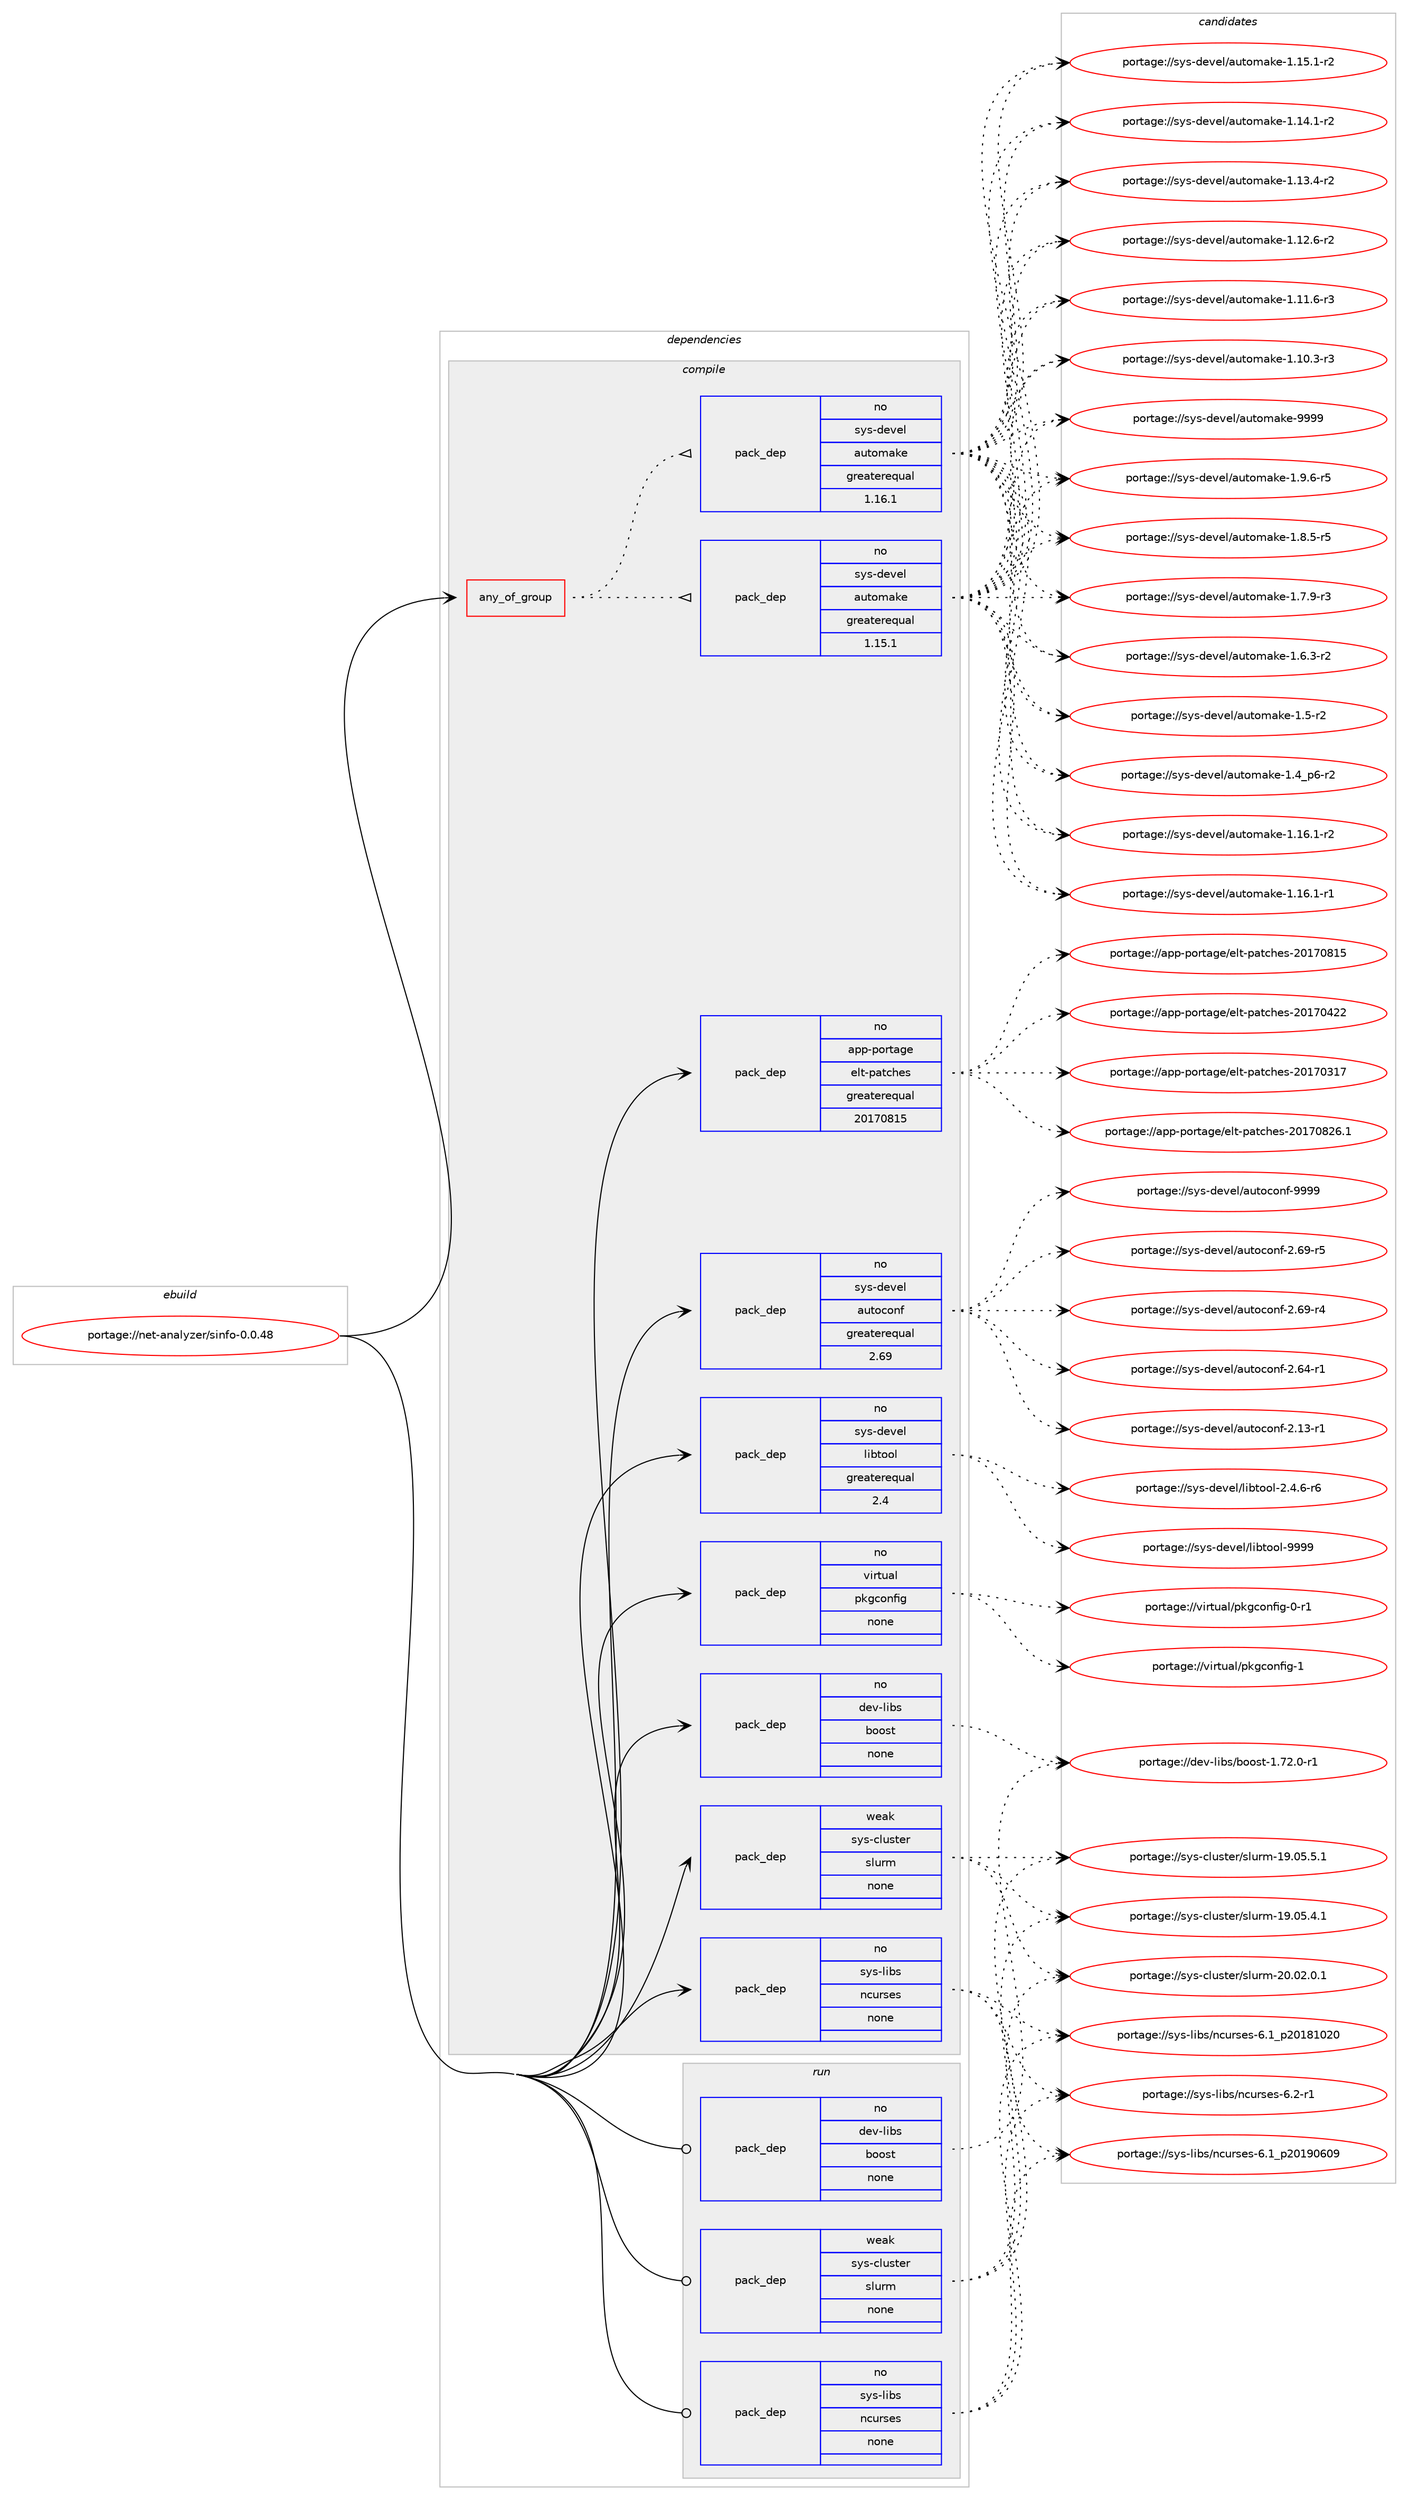 digraph prolog {

# *************
# Graph options
# *************

newrank=true;
concentrate=true;
compound=true;
graph [rankdir=LR,fontname=Helvetica,fontsize=10,ranksep=1.5];#, ranksep=2.5, nodesep=0.2];
edge  [arrowhead=vee];
node  [fontname=Helvetica,fontsize=10];

# **********
# The ebuild
# **********

subgraph cluster_leftcol {
color=gray;
rank=same;
label=<<i>ebuild</i>>;
id [label="portage://net-analyzer/sinfo-0.0.48", color=red, width=4, href="../net-analyzer/sinfo-0.0.48.svg"];
}

# ****************
# The dependencies
# ****************

subgraph cluster_midcol {
color=gray;
label=<<i>dependencies</i>>;
subgraph cluster_compile {
fillcolor="#eeeeee";
style=filled;
label=<<i>compile</i>>;
subgraph any1253 {
dependency64727 [label=<<TABLE BORDER="0" CELLBORDER="1" CELLSPACING="0" CELLPADDING="4"><TR><TD CELLPADDING="10">any_of_group</TD></TR></TABLE>>, shape=none, color=red];subgraph pack50319 {
dependency64728 [label=<<TABLE BORDER="0" CELLBORDER="1" CELLSPACING="0" CELLPADDING="4" WIDTH="220"><TR><TD ROWSPAN="6" CELLPADDING="30">pack_dep</TD></TR><TR><TD WIDTH="110">no</TD></TR><TR><TD>sys-devel</TD></TR><TR><TD>automake</TD></TR><TR><TD>greaterequal</TD></TR><TR><TD>1.16.1</TD></TR></TABLE>>, shape=none, color=blue];
}
dependency64727:e -> dependency64728:w [weight=20,style="dotted",arrowhead="oinv"];
subgraph pack50320 {
dependency64729 [label=<<TABLE BORDER="0" CELLBORDER="1" CELLSPACING="0" CELLPADDING="4" WIDTH="220"><TR><TD ROWSPAN="6" CELLPADDING="30">pack_dep</TD></TR><TR><TD WIDTH="110">no</TD></TR><TR><TD>sys-devel</TD></TR><TR><TD>automake</TD></TR><TR><TD>greaterequal</TD></TR><TR><TD>1.15.1</TD></TR></TABLE>>, shape=none, color=blue];
}
dependency64727:e -> dependency64729:w [weight=20,style="dotted",arrowhead="oinv"];
}
id:e -> dependency64727:w [weight=20,style="solid",arrowhead="vee"];
subgraph pack50321 {
dependency64730 [label=<<TABLE BORDER="0" CELLBORDER="1" CELLSPACING="0" CELLPADDING="4" WIDTH="220"><TR><TD ROWSPAN="6" CELLPADDING="30">pack_dep</TD></TR><TR><TD WIDTH="110">no</TD></TR><TR><TD>app-portage</TD></TR><TR><TD>elt-patches</TD></TR><TR><TD>greaterequal</TD></TR><TR><TD>20170815</TD></TR></TABLE>>, shape=none, color=blue];
}
id:e -> dependency64730:w [weight=20,style="solid",arrowhead="vee"];
subgraph pack50322 {
dependency64731 [label=<<TABLE BORDER="0" CELLBORDER="1" CELLSPACING="0" CELLPADDING="4" WIDTH="220"><TR><TD ROWSPAN="6" CELLPADDING="30">pack_dep</TD></TR><TR><TD WIDTH="110">no</TD></TR><TR><TD>dev-libs</TD></TR><TR><TD>boost</TD></TR><TR><TD>none</TD></TR><TR><TD></TD></TR></TABLE>>, shape=none, color=blue];
}
id:e -> dependency64731:w [weight=20,style="solid",arrowhead="vee"];
subgraph pack50323 {
dependency64732 [label=<<TABLE BORDER="0" CELLBORDER="1" CELLSPACING="0" CELLPADDING="4" WIDTH="220"><TR><TD ROWSPAN="6" CELLPADDING="30">pack_dep</TD></TR><TR><TD WIDTH="110">no</TD></TR><TR><TD>sys-devel</TD></TR><TR><TD>autoconf</TD></TR><TR><TD>greaterequal</TD></TR><TR><TD>2.69</TD></TR></TABLE>>, shape=none, color=blue];
}
id:e -> dependency64732:w [weight=20,style="solid",arrowhead="vee"];
subgraph pack50324 {
dependency64733 [label=<<TABLE BORDER="0" CELLBORDER="1" CELLSPACING="0" CELLPADDING="4" WIDTH="220"><TR><TD ROWSPAN="6" CELLPADDING="30">pack_dep</TD></TR><TR><TD WIDTH="110">no</TD></TR><TR><TD>sys-devel</TD></TR><TR><TD>libtool</TD></TR><TR><TD>greaterequal</TD></TR><TR><TD>2.4</TD></TR></TABLE>>, shape=none, color=blue];
}
id:e -> dependency64733:w [weight=20,style="solid",arrowhead="vee"];
subgraph pack50325 {
dependency64734 [label=<<TABLE BORDER="0" CELLBORDER="1" CELLSPACING="0" CELLPADDING="4" WIDTH="220"><TR><TD ROWSPAN="6" CELLPADDING="30">pack_dep</TD></TR><TR><TD WIDTH="110">no</TD></TR><TR><TD>sys-libs</TD></TR><TR><TD>ncurses</TD></TR><TR><TD>none</TD></TR><TR><TD></TD></TR></TABLE>>, shape=none, color=blue];
}
id:e -> dependency64734:w [weight=20,style="solid",arrowhead="vee"];
subgraph pack50326 {
dependency64735 [label=<<TABLE BORDER="0" CELLBORDER="1" CELLSPACING="0" CELLPADDING="4" WIDTH="220"><TR><TD ROWSPAN="6" CELLPADDING="30">pack_dep</TD></TR><TR><TD WIDTH="110">no</TD></TR><TR><TD>virtual</TD></TR><TR><TD>pkgconfig</TD></TR><TR><TD>none</TD></TR><TR><TD></TD></TR></TABLE>>, shape=none, color=blue];
}
id:e -> dependency64735:w [weight=20,style="solid",arrowhead="vee"];
subgraph pack50327 {
dependency64736 [label=<<TABLE BORDER="0" CELLBORDER="1" CELLSPACING="0" CELLPADDING="4" WIDTH="220"><TR><TD ROWSPAN="6" CELLPADDING="30">pack_dep</TD></TR><TR><TD WIDTH="110">weak</TD></TR><TR><TD>sys-cluster</TD></TR><TR><TD>slurm</TD></TR><TR><TD>none</TD></TR><TR><TD></TD></TR></TABLE>>, shape=none, color=blue];
}
id:e -> dependency64736:w [weight=20,style="solid",arrowhead="vee"];
}
subgraph cluster_compileandrun {
fillcolor="#eeeeee";
style=filled;
label=<<i>compile and run</i>>;
}
subgraph cluster_run {
fillcolor="#eeeeee";
style=filled;
label=<<i>run</i>>;
subgraph pack50328 {
dependency64737 [label=<<TABLE BORDER="0" CELLBORDER="1" CELLSPACING="0" CELLPADDING="4" WIDTH="220"><TR><TD ROWSPAN="6" CELLPADDING="30">pack_dep</TD></TR><TR><TD WIDTH="110">no</TD></TR><TR><TD>dev-libs</TD></TR><TR><TD>boost</TD></TR><TR><TD>none</TD></TR><TR><TD></TD></TR></TABLE>>, shape=none, color=blue];
}
id:e -> dependency64737:w [weight=20,style="solid",arrowhead="odot"];
subgraph pack50329 {
dependency64738 [label=<<TABLE BORDER="0" CELLBORDER="1" CELLSPACING="0" CELLPADDING="4" WIDTH="220"><TR><TD ROWSPAN="6" CELLPADDING="30">pack_dep</TD></TR><TR><TD WIDTH="110">no</TD></TR><TR><TD>sys-libs</TD></TR><TR><TD>ncurses</TD></TR><TR><TD>none</TD></TR><TR><TD></TD></TR></TABLE>>, shape=none, color=blue];
}
id:e -> dependency64738:w [weight=20,style="solid",arrowhead="odot"];
subgraph pack50330 {
dependency64739 [label=<<TABLE BORDER="0" CELLBORDER="1" CELLSPACING="0" CELLPADDING="4" WIDTH="220"><TR><TD ROWSPAN="6" CELLPADDING="30">pack_dep</TD></TR><TR><TD WIDTH="110">weak</TD></TR><TR><TD>sys-cluster</TD></TR><TR><TD>slurm</TD></TR><TR><TD>none</TD></TR><TR><TD></TD></TR></TABLE>>, shape=none, color=blue];
}
id:e -> dependency64739:w [weight=20,style="solid",arrowhead="odot"];
}
}

# **************
# The candidates
# **************

subgraph cluster_choices {
rank=same;
color=gray;
label=<<i>candidates</i>>;

subgraph choice50319 {
color=black;
nodesep=1;
choice115121115451001011181011084797117116111109971071014557575757 [label="portage://sys-devel/automake-9999", color=red, width=4,href="../sys-devel/automake-9999.svg"];
choice115121115451001011181011084797117116111109971071014549465746544511453 [label="portage://sys-devel/automake-1.9.6-r5", color=red, width=4,href="../sys-devel/automake-1.9.6-r5.svg"];
choice115121115451001011181011084797117116111109971071014549465646534511453 [label="portage://sys-devel/automake-1.8.5-r5", color=red, width=4,href="../sys-devel/automake-1.8.5-r5.svg"];
choice115121115451001011181011084797117116111109971071014549465546574511451 [label="portage://sys-devel/automake-1.7.9-r3", color=red, width=4,href="../sys-devel/automake-1.7.9-r3.svg"];
choice115121115451001011181011084797117116111109971071014549465446514511450 [label="portage://sys-devel/automake-1.6.3-r2", color=red, width=4,href="../sys-devel/automake-1.6.3-r2.svg"];
choice11512111545100101118101108479711711611110997107101454946534511450 [label="portage://sys-devel/automake-1.5-r2", color=red, width=4,href="../sys-devel/automake-1.5-r2.svg"];
choice115121115451001011181011084797117116111109971071014549465295112544511450 [label="portage://sys-devel/automake-1.4_p6-r2", color=red, width=4,href="../sys-devel/automake-1.4_p6-r2.svg"];
choice11512111545100101118101108479711711611110997107101454946495446494511450 [label="portage://sys-devel/automake-1.16.1-r2", color=red, width=4,href="../sys-devel/automake-1.16.1-r2.svg"];
choice11512111545100101118101108479711711611110997107101454946495446494511449 [label="portage://sys-devel/automake-1.16.1-r1", color=red, width=4,href="../sys-devel/automake-1.16.1-r1.svg"];
choice11512111545100101118101108479711711611110997107101454946495346494511450 [label="portage://sys-devel/automake-1.15.1-r2", color=red, width=4,href="../sys-devel/automake-1.15.1-r2.svg"];
choice11512111545100101118101108479711711611110997107101454946495246494511450 [label="portage://sys-devel/automake-1.14.1-r2", color=red, width=4,href="../sys-devel/automake-1.14.1-r2.svg"];
choice11512111545100101118101108479711711611110997107101454946495146524511450 [label="portage://sys-devel/automake-1.13.4-r2", color=red, width=4,href="../sys-devel/automake-1.13.4-r2.svg"];
choice11512111545100101118101108479711711611110997107101454946495046544511450 [label="portage://sys-devel/automake-1.12.6-r2", color=red, width=4,href="../sys-devel/automake-1.12.6-r2.svg"];
choice11512111545100101118101108479711711611110997107101454946494946544511451 [label="portage://sys-devel/automake-1.11.6-r3", color=red, width=4,href="../sys-devel/automake-1.11.6-r3.svg"];
choice11512111545100101118101108479711711611110997107101454946494846514511451 [label="portage://sys-devel/automake-1.10.3-r3", color=red, width=4,href="../sys-devel/automake-1.10.3-r3.svg"];
dependency64728:e -> choice115121115451001011181011084797117116111109971071014557575757:w [style=dotted,weight="100"];
dependency64728:e -> choice115121115451001011181011084797117116111109971071014549465746544511453:w [style=dotted,weight="100"];
dependency64728:e -> choice115121115451001011181011084797117116111109971071014549465646534511453:w [style=dotted,weight="100"];
dependency64728:e -> choice115121115451001011181011084797117116111109971071014549465546574511451:w [style=dotted,weight="100"];
dependency64728:e -> choice115121115451001011181011084797117116111109971071014549465446514511450:w [style=dotted,weight="100"];
dependency64728:e -> choice11512111545100101118101108479711711611110997107101454946534511450:w [style=dotted,weight="100"];
dependency64728:e -> choice115121115451001011181011084797117116111109971071014549465295112544511450:w [style=dotted,weight="100"];
dependency64728:e -> choice11512111545100101118101108479711711611110997107101454946495446494511450:w [style=dotted,weight="100"];
dependency64728:e -> choice11512111545100101118101108479711711611110997107101454946495446494511449:w [style=dotted,weight="100"];
dependency64728:e -> choice11512111545100101118101108479711711611110997107101454946495346494511450:w [style=dotted,weight="100"];
dependency64728:e -> choice11512111545100101118101108479711711611110997107101454946495246494511450:w [style=dotted,weight="100"];
dependency64728:e -> choice11512111545100101118101108479711711611110997107101454946495146524511450:w [style=dotted,weight="100"];
dependency64728:e -> choice11512111545100101118101108479711711611110997107101454946495046544511450:w [style=dotted,weight="100"];
dependency64728:e -> choice11512111545100101118101108479711711611110997107101454946494946544511451:w [style=dotted,weight="100"];
dependency64728:e -> choice11512111545100101118101108479711711611110997107101454946494846514511451:w [style=dotted,weight="100"];
}
subgraph choice50320 {
color=black;
nodesep=1;
choice115121115451001011181011084797117116111109971071014557575757 [label="portage://sys-devel/automake-9999", color=red, width=4,href="../sys-devel/automake-9999.svg"];
choice115121115451001011181011084797117116111109971071014549465746544511453 [label="portage://sys-devel/automake-1.9.6-r5", color=red, width=4,href="../sys-devel/automake-1.9.6-r5.svg"];
choice115121115451001011181011084797117116111109971071014549465646534511453 [label="portage://sys-devel/automake-1.8.5-r5", color=red, width=4,href="../sys-devel/automake-1.8.5-r5.svg"];
choice115121115451001011181011084797117116111109971071014549465546574511451 [label="portage://sys-devel/automake-1.7.9-r3", color=red, width=4,href="../sys-devel/automake-1.7.9-r3.svg"];
choice115121115451001011181011084797117116111109971071014549465446514511450 [label="portage://sys-devel/automake-1.6.3-r2", color=red, width=4,href="../sys-devel/automake-1.6.3-r2.svg"];
choice11512111545100101118101108479711711611110997107101454946534511450 [label="portage://sys-devel/automake-1.5-r2", color=red, width=4,href="../sys-devel/automake-1.5-r2.svg"];
choice115121115451001011181011084797117116111109971071014549465295112544511450 [label="portage://sys-devel/automake-1.4_p6-r2", color=red, width=4,href="../sys-devel/automake-1.4_p6-r2.svg"];
choice11512111545100101118101108479711711611110997107101454946495446494511450 [label="portage://sys-devel/automake-1.16.1-r2", color=red, width=4,href="../sys-devel/automake-1.16.1-r2.svg"];
choice11512111545100101118101108479711711611110997107101454946495446494511449 [label="portage://sys-devel/automake-1.16.1-r1", color=red, width=4,href="../sys-devel/automake-1.16.1-r1.svg"];
choice11512111545100101118101108479711711611110997107101454946495346494511450 [label="portage://sys-devel/automake-1.15.1-r2", color=red, width=4,href="../sys-devel/automake-1.15.1-r2.svg"];
choice11512111545100101118101108479711711611110997107101454946495246494511450 [label="portage://sys-devel/automake-1.14.1-r2", color=red, width=4,href="../sys-devel/automake-1.14.1-r2.svg"];
choice11512111545100101118101108479711711611110997107101454946495146524511450 [label="portage://sys-devel/automake-1.13.4-r2", color=red, width=4,href="../sys-devel/automake-1.13.4-r2.svg"];
choice11512111545100101118101108479711711611110997107101454946495046544511450 [label="portage://sys-devel/automake-1.12.6-r2", color=red, width=4,href="../sys-devel/automake-1.12.6-r2.svg"];
choice11512111545100101118101108479711711611110997107101454946494946544511451 [label="portage://sys-devel/automake-1.11.6-r3", color=red, width=4,href="../sys-devel/automake-1.11.6-r3.svg"];
choice11512111545100101118101108479711711611110997107101454946494846514511451 [label="portage://sys-devel/automake-1.10.3-r3", color=red, width=4,href="../sys-devel/automake-1.10.3-r3.svg"];
dependency64729:e -> choice115121115451001011181011084797117116111109971071014557575757:w [style=dotted,weight="100"];
dependency64729:e -> choice115121115451001011181011084797117116111109971071014549465746544511453:w [style=dotted,weight="100"];
dependency64729:e -> choice115121115451001011181011084797117116111109971071014549465646534511453:w [style=dotted,weight="100"];
dependency64729:e -> choice115121115451001011181011084797117116111109971071014549465546574511451:w [style=dotted,weight="100"];
dependency64729:e -> choice115121115451001011181011084797117116111109971071014549465446514511450:w [style=dotted,weight="100"];
dependency64729:e -> choice11512111545100101118101108479711711611110997107101454946534511450:w [style=dotted,weight="100"];
dependency64729:e -> choice115121115451001011181011084797117116111109971071014549465295112544511450:w [style=dotted,weight="100"];
dependency64729:e -> choice11512111545100101118101108479711711611110997107101454946495446494511450:w [style=dotted,weight="100"];
dependency64729:e -> choice11512111545100101118101108479711711611110997107101454946495446494511449:w [style=dotted,weight="100"];
dependency64729:e -> choice11512111545100101118101108479711711611110997107101454946495346494511450:w [style=dotted,weight="100"];
dependency64729:e -> choice11512111545100101118101108479711711611110997107101454946495246494511450:w [style=dotted,weight="100"];
dependency64729:e -> choice11512111545100101118101108479711711611110997107101454946495146524511450:w [style=dotted,weight="100"];
dependency64729:e -> choice11512111545100101118101108479711711611110997107101454946495046544511450:w [style=dotted,weight="100"];
dependency64729:e -> choice11512111545100101118101108479711711611110997107101454946494946544511451:w [style=dotted,weight="100"];
dependency64729:e -> choice11512111545100101118101108479711711611110997107101454946494846514511451:w [style=dotted,weight="100"];
}
subgraph choice50321 {
color=black;
nodesep=1;
choice971121124511211111411697103101471011081164511297116991041011154550484955485650544649 [label="portage://app-portage/elt-patches-20170826.1", color=red, width=4,href="../app-portage/elt-patches-20170826.1.svg"];
choice97112112451121111141169710310147101108116451129711699104101115455048495548564953 [label="portage://app-portage/elt-patches-20170815", color=red, width=4,href="../app-portage/elt-patches-20170815.svg"];
choice97112112451121111141169710310147101108116451129711699104101115455048495548525050 [label="portage://app-portage/elt-patches-20170422", color=red, width=4,href="../app-portage/elt-patches-20170422.svg"];
choice97112112451121111141169710310147101108116451129711699104101115455048495548514955 [label="portage://app-portage/elt-patches-20170317", color=red, width=4,href="../app-portage/elt-patches-20170317.svg"];
dependency64730:e -> choice971121124511211111411697103101471011081164511297116991041011154550484955485650544649:w [style=dotted,weight="100"];
dependency64730:e -> choice97112112451121111141169710310147101108116451129711699104101115455048495548564953:w [style=dotted,weight="100"];
dependency64730:e -> choice97112112451121111141169710310147101108116451129711699104101115455048495548525050:w [style=dotted,weight="100"];
dependency64730:e -> choice97112112451121111141169710310147101108116451129711699104101115455048495548514955:w [style=dotted,weight="100"];
}
subgraph choice50322 {
color=black;
nodesep=1;
choice10010111845108105981154798111111115116454946555046484511449 [label="portage://dev-libs/boost-1.72.0-r1", color=red, width=4,href="../dev-libs/boost-1.72.0-r1.svg"];
dependency64731:e -> choice10010111845108105981154798111111115116454946555046484511449:w [style=dotted,weight="100"];
}
subgraph choice50323 {
color=black;
nodesep=1;
choice115121115451001011181011084797117116111991111101024557575757 [label="portage://sys-devel/autoconf-9999", color=red, width=4,href="../sys-devel/autoconf-9999.svg"];
choice1151211154510010111810110847971171161119911111010245504654574511453 [label="portage://sys-devel/autoconf-2.69-r5", color=red, width=4,href="../sys-devel/autoconf-2.69-r5.svg"];
choice1151211154510010111810110847971171161119911111010245504654574511452 [label="portage://sys-devel/autoconf-2.69-r4", color=red, width=4,href="../sys-devel/autoconf-2.69-r4.svg"];
choice1151211154510010111810110847971171161119911111010245504654524511449 [label="portage://sys-devel/autoconf-2.64-r1", color=red, width=4,href="../sys-devel/autoconf-2.64-r1.svg"];
choice1151211154510010111810110847971171161119911111010245504649514511449 [label="portage://sys-devel/autoconf-2.13-r1", color=red, width=4,href="../sys-devel/autoconf-2.13-r1.svg"];
dependency64732:e -> choice115121115451001011181011084797117116111991111101024557575757:w [style=dotted,weight="100"];
dependency64732:e -> choice1151211154510010111810110847971171161119911111010245504654574511453:w [style=dotted,weight="100"];
dependency64732:e -> choice1151211154510010111810110847971171161119911111010245504654574511452:w [style=dotted,weight="100"];
dependency64732:e -> choice1151211154510010111810110847971171161119911111010245504654524511449:w [style=dotted,weight="100"];
dependency64732:e -> choice1151211154510010111810110847971171161119911111010245504649514511449:w [style=dotted,weight="100"];
}
subgraph choice50324 {
color=black;
nodesep=1;
choice1151211154510010111810110847108105981161111111084557575757 [label="portage://sys-devel/libtool-9999", color=red, width=4,href="../sys-devel/libtool-9999.svg"];
choice1151211154510010111810110847108105981161111111084550465246544511454 [label="portage://sys-devel/libtool-2.4.6-r6", color=red, width=4,href="../sys-devel/libtool-2.4.6-r6.svg"];
dependency64733:e -> choice1151211154510010111810110847108105981161111111084557575757:w [style=dotted,weight="100"];
dependency64733:e -> choice1151211154510010111810110847108105981161111111084550465246544511454:w [style=dotted,weight="100"];
}
subgraph choice50325 {
color=black;
nodesep=1;
choice11512111545108105981154711099117114115101115455446504511449 [label="portage://sys-libs/ncurses-6.2-r1", color=red, width=4,href="../sys-libs/ncurses-6.2-r1.svg"];
choice1151211154510810598115471109911711411510111545544649951125048495748544857 [label="portage://sys-libs/ncurses-6.1_p20190609", color=red, width=4,href="../sys-libs/ncurses-6.1_p20190609.svg"];
choice1151211154510810598115471109911711411510111545544649951125048495649485048 [label="portage://sys-libs/ncurses-6.1_p20181020", color=red, width=4,href="../sys-libs/ncurses-6.1_p20181020.svg"];
dependency64734:e -> choice11512111545108105981154711099117114115101115455446504511449:w [style=dotted,weight="100"];
dependency64734:e -> choice1151211154510810598115471109911711411510111545544649951125048495748544857:w [style=dotted,weight="100"];
dependency64734:e -> choice1151211154510810598115471109911711411510111545544649951125048495649485048:w [style=dotted,weight="100"];
}
subgraph choice50326 {
color=black;
nodesep=1;
choice1181051141161179710847112107103991111101021051034549 [label="portage://virtual/pkgconfig-1", color=red, width=4,href="../virtual/pkgconfig-1.svg"];
choice11810511411611797108471121071039911111010210510345484511449 [label="portage://virtual/pkgconfig-0-r1", color=red, width=4,href="../virtual/pkgconfig-0-r1.svg"];
dependency64735:e -> choice1181051141161179710847112107103991111101021051034549:w [style=dotted,weight="100"];
dependency64735:e -> choice11810511411611797108471121071039911111010210510345484511449:w [style=dotted,weight="100"];
}
subgraph choice50327 {
color=black;
nodesep=1;
choice11512111545991081171151161011144711510811711410945504846485046484649 [label="portage://sys-cluster/slurm-20.02.0.1", color=red, width=4,href="../sys-cluster/slurm-20.02.0.1.svg"];
choice11512111545991081171151161011144711510811711410945495746485346534649 [label="portage://sys-cluster/slurm-19.05.5.1", color=red, width=4,href="../sys-cluster/slurm-19.05.5.1.svg"];
choice11512111545991081171151161011144711510811711410945495746485346524649 [label="portage://sys-cluster/slurm-19.05.4.1", color=red, width=4,href="../sys-cluster/slurm-19.05.4.1.svg"];
dependency64736:e -> choice11512111545991081171151161011144711510811711410945504846485046484649:w [style=dotted,weight="100"];
dependency64736:e -> choice11512111545991081171151161011144711510811711410945495746485346534649:w [style=dotted,weight="100"];
dependency64736:e -> choice11512111545991081171151161011144711510811711410945495746485346524649:w [style=dotted,weight="100"];
}
subgraph choice50328 {
color=black;
nodesep=1;
choice10010111845108105981154798111111115116454946555046484511449 [label="portage://dev-libs/boost-1.72.0-r1", color=red, width=4,href="../dev-libs/boost-1.72.0-r1.svg"];
dependency64737:e -> choice10010111845108105981154798111111115116454946555046484511449:w [style=dotted,weight="100"];
}
subgraph choice50329 {
color=black;
nodesep=1;
choice11512111545108105981154711099117114115101115455446504511449 [label="portage://sys-libs/ncurses-6.2-r1", color=red, width=4,href="../sys-libs/ncurses-6.2-r1.svg"];
choice1151211154510810598115471109911711411510111545544649951125048495748544857 [label="portage://sys-libs/ncurses-6.1_p20190609", color=red, width=4,href="../sys-libs/ncurses-6.1_p20190609.svg"];
choice1151211154510810598115471109911711411510111545544649951125048495649485048 [label="portage://sys-libs/ncurses-6.1_p20181020", color=red, width=4,href="../sys-libs/ncurses-6.1_p20181020.svg"];
dependency64738:e -> choice11512111545108105981154711099117114115101115455446504511449:w [style=dotted,weight="100"];
dependency64738:e -> choice1151211154510810598115471109911711411510111545544649951125048495748544857:w [style=dotted,weight="100"];
dependency64738:e -> choice1151211154510810598115471109911711411510111545544649951125048495649485048:w [style=dotted,weight="100"];
}
subgraph choice50330 {
color=black;
nodesep=1;
choice11512111545991081171151161011144711510811711410945504846485046484649 [label="portage://sys-cluster/slurm-20.02.0.1", color=red, width=4,href="../sys-cluster/slurm-20.02.0.1.svg"];
choice11512111545991081171151161011144711510811711410945495746485346534649 [label="portage://sys-cluster/slurm-19.05.5.1", color=red, width=4,href="../sys-cluster/slurm-19.05.5.1.svg"];
choice11512111545991081171151161011144711510811711410945495746485346524649 [label="portage://sys-cluster/slurm-19.05.4.1", color=red, width=4,href="../sys-cluster/slurm-19.05.4.1.svg"];
dependency64739:e -> choice11512111545991081171151161011144711510811711410945504846485046484649:w [style=dotted,weight="100"];
dependency64739:e -> choice11512111545991081171151161011144711510811711410945495746485346534649:w [style=dotted,weight="100"];
dependency64739:e -> choice11512111545991081171151161011144711510811711410945495746485346524649:w [style=dotted,weight="100"];
}
}

}
